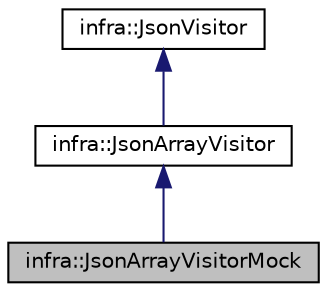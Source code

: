 digraph "infra::JsonArrayVisitorMock"
{
 // INTERACTIVE_SVG=YES
  edge [fontname="Helvetica",fontsize="10",labelfontname="Helvetica",labelfontsize="10"];
  node [fontname="Helvetica",fontsize="10",shape=record];
  Node0 [label="infra::JsonArrayVisitorMock",height=0.2,width=0.4,color="black", fillcolor="grey75", style="filled", fontcolor="black"];
  Node1 -> Node0 [dir="back",color="midnightblue",fontsize="10",style="solid",fontname="Helvetica"];
  Node1 [label="infra::JsonArrayVisitor",height=0.2,width=0.4,color="black", fillcolor="white", style="filled",URL="$da/d3e/classinfra_1_1_json_array_visitor.html"];
  Node2 -> Node1 [dir="back",color="midnightblue",fontsize="10",style="solid",fontname="Helvetica"];
  Node2 [label="infra::JsonVisitor",height=0.2,width=0.4,color="black", fillcolor="white", style="filled",URL="$df/d20/classinfra_1_1_json_visitor.html"];
}
